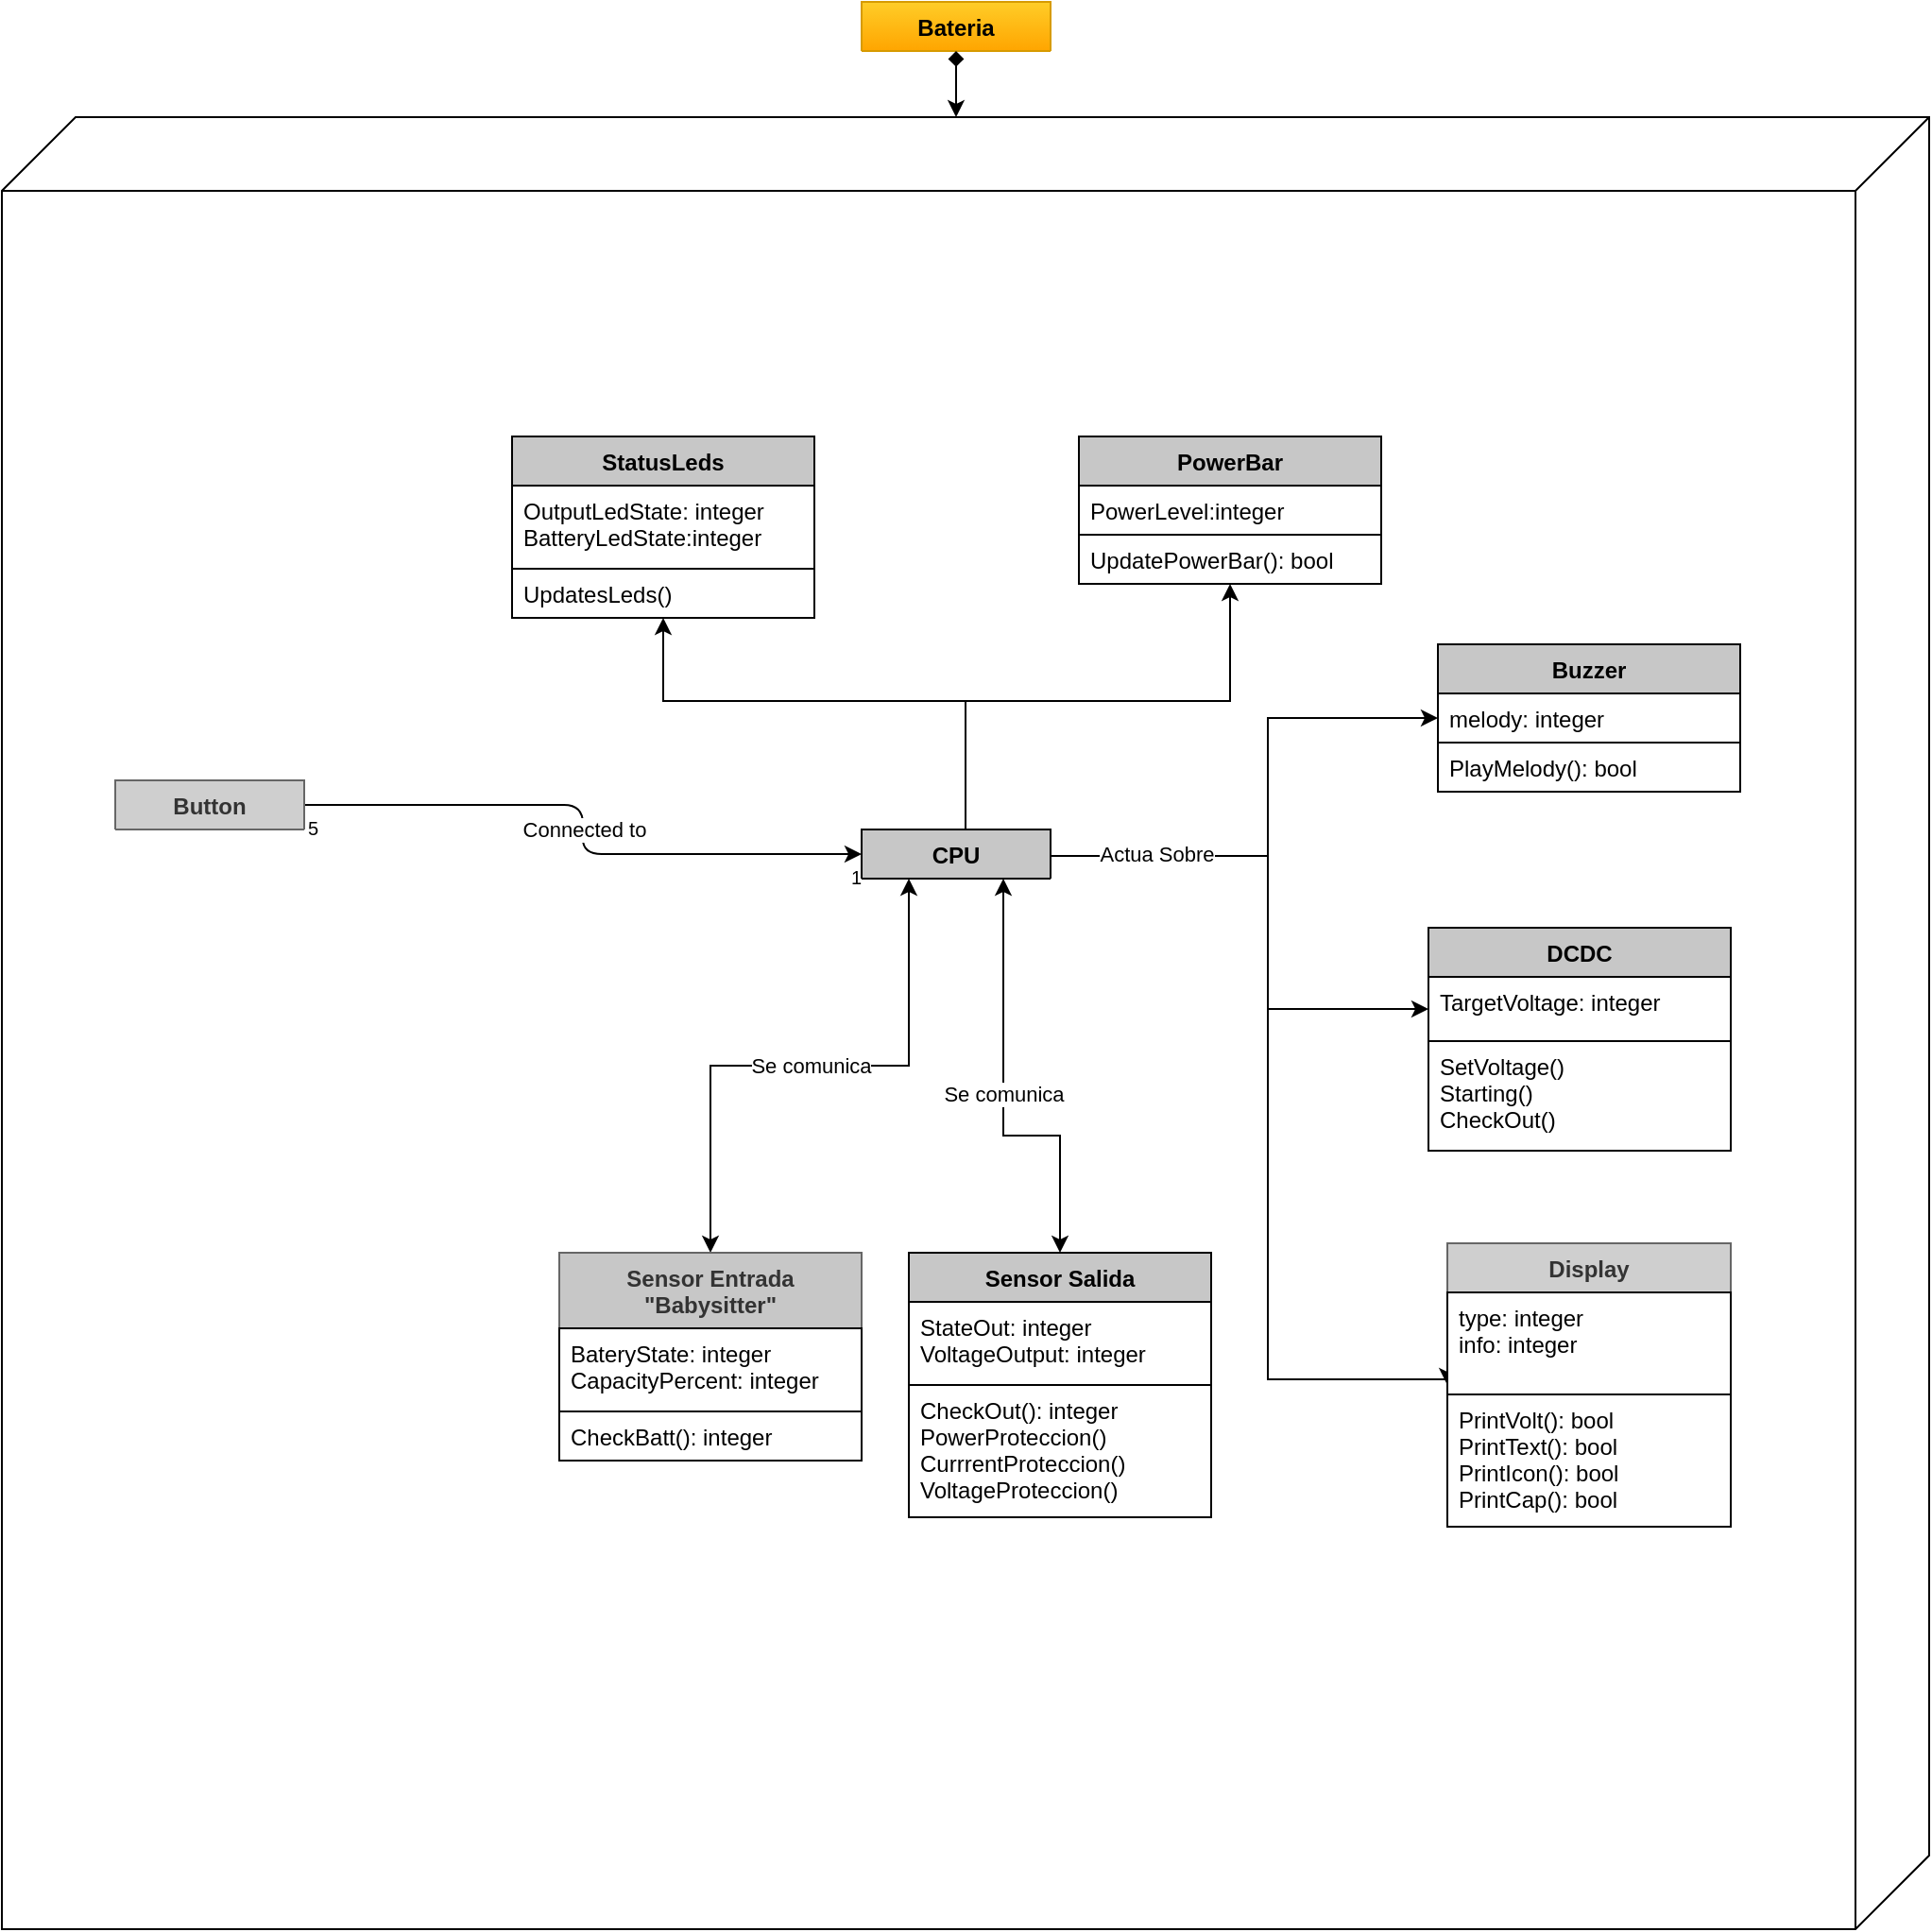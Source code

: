 <mxfile version="14.2.4" type="embed">
    <diagram name="Page-1" id="c4acf3e9-155e-7222-9cf6-157b1a14988f">
        <mxGraphModel dx="1001" dy="574" grid="1" gridSize="10" guides="1" tooltips="1" connect="1" arrows="1" fold="1" page="1" pageScale="1" pageWidth="1169" pageHeight="827" background="#ffffff" math="0" shadow="0">
            <root>
                <mxCell id="0"/>
                <mxCell id="xz3UGmXirjeHPVvn3eTa-82" value="Block" style="locked=1;" parent="0"/>
                <mxCell id="xz3UGmXirjeHPVvn3eTa-83" value="" style="verticalAlign=top;align=left;spacingTop=8;spacingLeft=2;spacingRight=12;shape=cube;size=39;direction=south;fontStyle=4;html=1;strokeColor=#000000;fillColor=#ffffff;gradientColor=none;" parent="xz3UGmXirjeHPVvn3eTa-82" vertex="1">
                    <mxGeometry x="80" y="81" width="1020" height="959" as="geometry"/>
                </mxCell>
                <mxCell id="1" parent="0"/>
                <mxCell id="xz3UGmXirjeHPVvn3eTa-5" value="Bateria" style="swimlane;fontStyle=1;align=center;verticalAlign=top;childLayout=stackLayout;horizontal=1;startSize=26;horizontalStack=0;resizeParent=1;resizeParentMax=0;resizeLast=0;collapsible=1;marginBottom=0;fillColor=#ffcd28;strokeColor=#d79b00;gradientColor=#ffa500;" parent="1" vertex="1" collapsed="1">
                    <mxGeometry x="535" y="20" width="100" height="26" as="geometry">
                        <mxRectangle x="535" y="20" width="160" height="52" as="alternateBounds"/>
                    </mxGeometry>
                </mxCell>
                <mxCell id="xz3UGmXirjeHPVvn3eTa-6" value="SerialNumber:" style="text;strokeColor=#000000;fillColor=#ffffff;align=left;verticalAlign=top;spacingLeft=4;spacingRight=4;overflow=hidden;rotatable=0;points=[[0,0.5],[1,0.5]];portConstraint=eastwest;" parent="xz3UGmXirjeHPVvn3eTa-5" vertex="1">
                    <mxGeometry y="26" width="100" height="26" as="geometry"/>
                </mxCell>
                <mxCell id="xz3UGmXirjeHPVvn3eTa-64" value="" style="edgeStyle=orthogonalEdgeStyle;rounded=0;orthogonalLoop=1;jettySize=auto;html=1;entryX=0;entryY=0.5;entryDx=0;entryDy=0;startArrow=none;startFill=0;endArrow=classic;endFill=1;" parent="1" source="xz3UGmXirjeHPVvn3eTa-1" target="xz3UGmXirjeHPVvn3eTa-49" edge="1">
                    <mxGeometry x="-0.676" relative="1" as="geometry">
                        <Array as="points">
                            <mxPoint x="750" y="472"/>
                            <mxPoint x="750" y="399"/>
                        </Array>
                        <mxPoint as="offset"/>
                    </mxGeometry>
                </mxCell>
                <mxCell id="xz3UGmXirjeHPVvn3eTa-78" value="Se comunica" style="edgeStyle=orthogonalEdgeStyle;rounded=0;orthogonalLoop=1;jettySize=auto;html=1;entryX=0.5;entryY=0;entryDx=0;entryDy=0;startArrow=classic;startFill=1;endArrow=classic;endFill=1;exitX=0.25;exitY=1;exitDx=0;exitDy=0;" parent="1" source="xz3UGmXirjeHPVvn3eTa-1" target="xz3UGmXirjeHPVvn3eTa-21" edge="1">
                    <mxGeometry relative="1" as="geometry">
                        <mxPoint x="560" y="550" as="sourcePoint"/>
                    </mxGeometry>
                </mxCell>
                <mxCell id="xz3UGmXirjeHPVvn3eTa-79" value="Se comunica" style="edgeStyle=orthogonalEdgeStyle;rounded=0;orthogonalLoop=1;jettySize=auto;html=1;entryX=0.5;entryY=0;entryDx=0;entryDy=0;startArrow=classic;startFill=1;endArrow=classic;endFill=1;exitX=0.75;exitY=1;exitDx=0;exitDy=0;" parent="1" source="xz3UGmXirjeHPVvn3eTa-1" target="xz3UGmXirjeHPVvn3eTa-13" edge="1">
                    <mxGeometry relative="1" as="geometry">
                        <mxPoint x="700" y="560" as="sourcePoint"/>
                        <Array as="points">
                            <mxPoint x="610" y="620"/>
                            <mxPoint x="640" y="620"/>
                        </Array>
                    </mxGeometry>
                </mxCell>
                <mxCell id="xz3UGmXirjeHPVvn3eTa-66" value="Connected to" style="endArrow=classic;html=1;endSize=6;startArrow=none;startSize=6;startFill=0;edgeStyle=orthogonalEdgeStyle;endFill=1;" parent="1" source="xz3UGmXirjeHPVvn3eTa-9" target="xz3UGmXirjeHPVvn3eTa-1" edge="1">
                    <mxGeometry relative="1" as="geometry">
                        <mxPoint x="290" y="450" as="sourcePoint"/>
                        <mxPoint x="740" y="660" as="targetPoint"/>
                    </mxGeometry>
                </mxCell>
                <mxCell id="xz3UGmXirjeHPVvn3eTa-67" value="5" style="resizable=0;html=1;align=left;verticalAlign=top;labelBackgroundColor=#ffffff;fontSize=10;" parent="xz3UGmXirjeHPVvn3eTa-66" connectable="0" vertex="1">
                    <mxGeometry x="-1" relative="1" as="geometry"/>
                </mxCell>
                <mxCell id="xz3UGmXirjeHPVvn3eTa-68" value="1" style="resizable=0;html=1;align=right;verticalAlign=top;labelBackgroundColor=#ffffff;fontSize=10;" parent="xz3UGmXirjeHPVvn3eTa-66" connectable="0" vertex="1">
                    <mxGeometry x="1" relative="1" as="geometry"/>
                </mxCell>
                <mxCell id="xz3UGmXirjeHPVvn3eTa-81" style="edgeStyle=orthogonalEdgeStyle;rounded=0;orthogonalLoop=1;jettySize=auto;html=1;entryX=0;entryY=0;entryDx=0;entryDy=555;entryPerimeter=0;startArrow=diamond;startFill=1;endArrow=classic;endFill=1;" parent="1" source="xz3UGmXirjeHPVvn3eTa-5" edge="1">
                    <mxGeometry relative="1" as="geometry">
                        <mxPoint x="585" y="81" as="targetPoint"/>
                    </mxGeometry>
                </mxCell>
                <mxCell id="xz3UGmXirjeHPVvn3eTa-86" value="" style="edgeStyle=orthogonalEdgeStyle;rounded=0;orthogonalLoop=1;jettySize=auto;html=1;exitX=1;exitY=0.5;exitDx=0;exitDy=0;startArrow=none;startFill=0;endArrow=classic;endFill=1;entryX=0;entryY=0.5;entryDx=0;entryDy=0;" parent="1" source="xz3UGmXirjeHPVvn3eTa-1" target="xz3UGmXirjeHPVvn3eTa-76" edge="1">
                    <mxGeometry x="-0.598" relative="1" as="geometry">
                        <Array as="points">
                            <mxPoint x="750" y="472"/>
                            <mxPoint x="750" y="553"/>
                        </Array>
                        <mxPoint as="offset"/>
                    </mxGeometry>
                </mxCell>
                <mxCell id="xz3UGmXirjeHPVvn3eTa-87" value="" style="edgeStyle=orthogonalEdgeStyle;rounded=0;orthogonalLoop=1;jettySize=auto;html=1;exitX=1;exitY=0.5;exitDx=0;exitDy=0;entryX=0;entryY=0.5;entryDx=0;entryDy=0;startArrow=none;startFill=0;endArrow=classic;endFill=1;" parent="1" source="xz3UGmXirjeHPVvn3eTa-1" target="xz3UGmXirjeHPVvn3eTa-41" edge="1">
                    <mxGeometry x="-0.757" relative="1" as="geometry">
                        <Array as="points">
                            <mxPoint x="750" y="472"/>
                            <mxPoint x="750" y="749"/>
                        </Array>
                        <mxPoint as="offset"/>
                    </mxGeometry>
                </mxCell>
                <mxCell id="xz3UGmXirjeHPVvn3eTa-90" value="Actua Sobre" style="edgeLabel;html=1;align=center;verticalAlign=middle;resizable=0;points=[];" parent="xz3UGmXirjeHPVvn3eTa-87" vertex="1" connectable="0">
                    <mxGeometry x="-0.676" y="-2" relative="1" as="geometry">
                        <mxPoint x="-22.33" y="-3" as="offset"/>
                    </mxGeometry>
                </mxCell>
                <mxCell id="xz3UGmXirjeHPVvn3eTa-49" value="Buzzer" style="swimlane;fontStyle=1;align=center;verticalAlign=top;childLayout=stackLayout;horizontal=1;startSize=26;horizontalStack=0;resizeParent=1;resizeParentMax=0;resizeLast=0;collapsible=1;marginBottom=0;fillColor=#c7c7c7;" parent="1" vertex="1">
                    <mxGeometry x="840" y="360" width="160" height="78" as="geometry">
                        <mxRectangle x="840" y="150" width="100" height="26" as="alternateBounds"/>
                    </mxGeometry>
                </mxCell>
                <mxCell id="xz3UGmXirjeHPVvn3eTa-56" value="melody: integer" style="text;strokeColor=#000000;fillColor=#ffffff;align=left;verticalAlign=top;spacingLeft=4;spacingRight=4;overflow=hidden;rotatable=0;points=[[0,0.5],[1,0.5]];portConstraint=eastwest;" parent="xz3UGmXirjeHPVvn3eTa-49" vertex="1">
                    <mxGeometry y="26" width="160" height="26" as="geometry"/>
                </mxCell>
                <mxCell id="xz3UGmXirjeHPVvn3eTa-71" value="PlayMelody(): bool&#10;" style="text;strokeColor=#000000;fillColor=#ffffff;align=left;verticalAlign=top;spacingLeft=4;spacingRight=4;overflow=hidden;rotatable=0;points=[[0,0.5],[1,0.5]];portConstraint=eastwest;" parent="xz3UGmXirjeHPVvn3eTa-49" vertex="1">
                    <mxGeometry y="52" width="160" height="26" as="geometry"/>
                </mxCell>
                <mxCell id="xz3UGmXirjeHPVvn3eTa-33" value="DCDC" style="swimlane;fontStyle=1;align=center;verticalAlign=top;childLayout=stackLayout;horizontal=1;startSize=26;horizontalStack=0;resizeParent=1;resizeParentMax=0;resizeLast=0;collapsible=1;marginBottom=0;fillColor=#c7c7c7;" parent="1" vertex="1">
                    <mxGeometry x="835" y="510" width="160" height="118" as="geometry">
                        <mxRectangle x="840" y="201" width="100" height="26" as="alternateBounds"/>
                    </mxGeometry>
                </mxCell>
                <mxCell id="xz3UGmXirjeHPVvn3eTa-76" value="TargetVoltage: integer" style="text;strokeColor=#000000;fillColor=#ffffff;align=left;verticalAlign=top;spacingLeft=4;spacingRight=4;overflow=hidden;rotatable=0;points=[[0,0.5],[1,0.5]];portConstraint=eastwest;" parent="xz3UGmXirjeHPVvn3eTa-33" vertex="1">
                    <mxGeometry y="26" width="160" height="34" as="geometry"/>
                </mxCell>
                <mxCell id="xz3UGmXirjeHPVvn3eTa-77" value="SetVoltage()&#10;Starting()&#10;CheckOut()" style="text;strokeColor=#000000;fillColor=#ffffff;align=left;verticalAlign=top;spacingLeft=4;spacingRight=4;overflow=hidden;rotatable=0;points=[[0,0.5],[1,0.5]];portConstraint=eastwest;" parent="xz3UGmXirjeHPVvn3eTa-33" vertex="1">
                    <mxGeometry y="60" width="160" height="58" as="geometry"/>
                </mxCell>
                <mxCell id="xz3UGmXirjeHPVvn3eTa-9" value="Button" style="swimlane;fontStyle=1;align=center;verticalAlign=top;childLayout=stackLayout;horizontal=1;startSize=26;horizontalStack=0;resizeParent=1;resizeParentMax=0;resizeLast=0;collapsible=1;marginBottom=0;fillColor=#CFCFCF;strokeColor=#666666;fontColor=#333333;" parent="1" vertex="1" collapsed="1">
                    <mxGeometry x="140" y="432" width="100" height="26" as="geometry">
                        <mxRectangle x="140" y="432" width="160" height="78" as="alternateBounds"/>
                    </mxGeometry>
                </mxCell>
                <mxCell id="xz3UGmXirjeHPVvn3eTa-62" value="event: integer" style="text;strokeColor=#000000;fillColor=#ffffff;align=left;verticalAlign=top;spacingLeft=4;spacingRight=4;overflow=hidden;rotatable=0;points=[[0,0.5],[1,0.5]];portConstraint=eastwest;" parent="xz3UGmXirjeHPVvn3eTa-9" vertex="1">
                    <mxGeometry y="26" width="100" height="26" as="geometry"/>
                </mxCell>
                <mxCell id="xz3UGmXirjeHPVvn3eTa-12" value="ReadDpadEvent(): integer" style="text;strokeColor=#000000;fillColor=#ffffff;align=left;verticalAlign=top;spacingLeft=4;spacingRight=4;overflow=hidden;rotatable=0;points=[[0,0.5],[1,0.5]];portConstraint=eastwest;" parent="xz3UGmXirjeHPVvn3eTa-9" vertex="1">
                    <mxGeometry y="52" width="100" height="26" as="geometry"/>
                </mxCell>
                <mxCell id="xz3UGmXirjeHPVvn3eTa-13" value="Sensor Salida" style="swimlane;fontStyle=1;align=center;verticalAlign=top;childLayout=stackLayout;horizontal=1;startSize=26;horizontalStack=0;resizeParent=1;resizeParentMax=0;resizeLast=0;collapsible=1;marginBottom=0;fillColor=#c7c7c7;" parent="1" vertex="1">
                    <mxGeometry x="560" y="682" width="160" height="140" as="geometry">
                        <mxRectangle x="730" y="440" width="100" height="26" as="alternateBounds"/>
                    </mxGeometry>
                </mxCell>
                <mxCell id="xz3UGmXirjeHPVvn3eTa-74" value="StateOut: integer&#10;VoltageOutput: integer" style="text;strokeColor=#000000;fillColor=#ffffff;align=left;verticalAlign=top;spacingLeft=4;spacingRight=4;overflow=hidden;rotatable=0;points=[[0,0.5],[1,0.5]];portConstraint=eastwest;" parent="xz3UGmXirjeHPVvn3eTa-13" vertex="1">
                    <mxGeometry y="26" width="160" height="44" as="geometry"/>
                </mxCell>
                <mxCell id="xz3UGmXirjeHPVvn3eTa-75" value="CheckOut(): integer&#10;PowerProteccion()&#10;CurrrentProteccion()&#10;VoltageProteccion()" style="text;strokeColor=#000000;fillColor=#ffffff;align=left;verticalAlign=top;spacingLeft=4;spacingRight=4;overflow=hidden;rotatable=0;points=[[0,0.5],[1,0.5]];portConstraint=eastwest;" parent="xz3UGmXirjeHPVvn3eTa-13" vertex="1">
                    <mxGeometry y="70" width="160" height="70" as="geometry"/>
                </mxCell>
                <mxCell id="xz3UGmXirjeHPVvn3eTa-21" value="Sensor Entrada&#10;&quot;Babysitter&quot;" style="swimlane;fontStyle=1;align=center;verticalAlign=top;childLayout=stackLayout;horizontal=1;startSize=40;horizontalStack=0;resizeParent=1;resizeParentMax=0;resizeLast=0;collapsible=1;marginBottom=0;fillColor=#C7C7C7;strokeColor=#666666;fontColor=#333333;" parent="1" vertex="1">
                    <mxGeometry x="375" y="682" width="160" height="110" as="geometry">
                        <mxRectangle x="260" y="414" width="100" height="26" as="alternateBounds"/>
                    </mxGeometry>
                </mxCell>
                <mxCell id="xz3UGmXirjeHPVvn3eTa-26" value="BateryState: integer&#10;CapacityPercent: integer" style="text;strokeColor=#000000;fillColor=#ffffff;align=left;verticalAlign=top;spacingLeft=4;spacingRight=4;overflow=hidden;rotatable=0;points=[[0,0.5],[1,0.5]];portConstraint=eastwest;" parent="xz3UGmXirjeHPVvn3eTa-21" vertex="1">
                    <mxGeometry y="40" width="160" height="44" as="geometry"/>
                </mxCell>
                <mxCell id="xz3UGmXirjeHPVvn3eTa-70" value="CheckBatt(): integer" style="text;strokeColor=#000000;fillColor=#ffffff;align=left;verticalAlign=top;spacingLeft=4;spacingRight=4;overflow=hidden;rotatable=0;points=[[0,0.5],[1,0.5]];portConstraint=eastwest;" parent="xz3UGmXirjeHPVvn3eTa-21" vertex="1">
                    <mxGeometry y="84" width="160" height="26" as="geometry"/>
                </mxCell>
                <mxCell id="jemLrF2ofR5O3yfcIOmH-8" style="edgeStyle=orthogonalEdgeStyle;rounded=0;orthogonalLoop=1;jettySize=auto;html=1;labelBackgroundColor=#FFFFC0;startArrow=none;startFill=0;endArrow=classic;endFill=1;strokeColor=#000000;fontSize=40;" parent="1" source="xz3UGmXirjeHPVvn3eTa-1" target="jemLrF2ofR5O3yfcIOmH-4" edge="1">
                    <mxGeometry relative="1" as="geometry">
                        <Array as="points">
                            <mxPoint x="590" y="390"/>
                            <mxPoint x="730" y="390"/>
                        </Array>
                    </mxGeometry>
                </mxCell>
                <mxCell id="jemLrF2ofR5O3yfcIOmH-9" style="edgeStyle=orthogonalEdgeStyle;rounded=0;orthogonalLoop=1;jettySize=auto;html=1;labelBackgroundColor=#FFFFC0;startArrow=none;startFill=0;endArrow=classic;endFill=1;strokeColor=#000000;fontSize=40;" parent="1" source="xz3UGmXirjeHPVvn3eTa-1" target="jemLrF2ofR5O3yfcIOmH-1" edge="1">
                    <mxGeometry relative="1" as="geometry">
                        <Array as="points">
                            <mxPoint x="590" y="390"/>
                            <mxPoint x="430" y="390"/>
                        </Array>
                    </mxGeometry>
                </mxCell>
                <mxCell id="jemLrF2ofR5O3yfcIOmH-1" value="StatusLeds" style="swimlane;fontStyle=1;align=center;verticalAlign=top;childLayout=stackLayout;horizontal=1;startSize=26;horizontalStack=0;resizeParent=1;resizeParentMax=0;resizeLast=0;collapsible=1;marginBottom=0;fillColor=#c7c7c7;" parent="1" vertex="1">
                    <mxGeometry x="350" y="250" width="160" height="96" as="geometry">
                        <mxRectangle x="840" y="150" width="100" height="26" as="alternateBounds"/>
                    </mxGeometry>
                </mxCell>
                <mxCell id="jemLrF2ofR5O3yfcIOmH-2" value="OutputLedState: integer&#10;BatteryLedState:integer&#10;" style="text;strokeColor=#000000;fillColor=#ffffff;align=left;verticalAlign=top;spacingLeft=4;spacingRight=4;overflow=hidden;rotatable=0;points=[[0,0.5],[1,0.5]];portConstraint=eastwest;" parent="jemLrF2ofR5O3yfcIOmH-1" vertex="1">
                    <mxGeometry y="26" width="160" height="44" as="geometry"/>
                </mxCell>
                <mxCell id="jemLrF2ofR5O3yfcIOmH-3" value="UpdatesLeds()" style="text;strokeColor=#000000;fillColor=#ffffff;align=left;verticalAlign=top;spacingLeft=4;spacingRight=4;overflow=hidden;rotatable=0;points=[[0,0.5],[1,0.5]];portConstraint=eastwest;" parent="jemLrF2ofR5O3yfcIOmH-1" vertex="1">
                    <mxGeometry y="70" width="160" height="26" as="geometry"/>
                </mxCell>
                <mxCell id="jemLrF2ofR5O3yfcIOmH-4" value="PowerBar" style="swimlane;fontStyle=1;align=center;verticalAlign=top;childLayout=stackLayout;horizontal=1;startSize=26;horizontalStack=0;resizeParent=1;resizeParentMax=0;resizeLast=0;collapsible=1;marginBottom=0;fillColor=#c7c7c7;" parent="1" vertex="1">
                    <mxGeometry x="650" y="250" width="160" height="78" as="geometry">
                        <mxRectangle x="840" y="150" width="100" height="26" as="alternateBounds"/>
                    </mxGeometry>
                </mxCell>
                <mxCell id="jemLrF2ofR5O3yfcIOmH-5" value="PowerLevel:integer" style="text;strokeColor=#000000;fillColor=#ffffff;align=left;verticalAlign=top;spacingLeft=4;spacingRight=4;overflow=hidden;rotatable=0;points=[[0,0.5],[1,0.5]];portConstraint=eastwest;" parent="jemLrF2ofR5O3yfcIOmH-4" vertex="1">
                    <mxGeometry y="26" width="160" height="26" as="geometry"/>
                </mxCell>
                <mxCell id="jemLrF2ofR5O3yfcIOmH-6" value="UpdatePowerBar(): bool" style="text;strokeColor=#000000;fillColor=#ffffff;align=left;verticalAlign=top;spacingLeft=4;spacingRight=4;overflow=hidden;rotatable=0;points=[[0,0.5],[1,0.5]];portConstraint=eastwest;" parent="jemLrF2ofR5O3yfcIOmH-4" vertex="1">
                    <mxGeometry y="52" width="160" height="26" as="geometry"/>
                </mxCell>
                <mxCell id="xz3UGmXirjeHPVvn3eTa-1" value="CPU" style="swimlane;fontStyle=1;align=center;verticalAlign=top;childLayout=stackLayout;horizontal=1;startSize=26;horizontalStack=0;resizeParent=1;resizeParentMax=0;resizeLast=0;collapsible=1;marginBottom=0;fillColor=#c7c7c7;" parent="1" vertex="1" collapsed="1">
                    <mxGeometry x="535" y="458" width="100" height="26" as="geometry">
                        <mxRectangle x="510" y="432" width="160" height="80" as="alternateBounds"/>
                    </mxGeometry>
                </mxCell>
                <mxCell id="xz3UGmXirjeHPVvn3eTa-54" value="" style="text;strokeColor=#000000;fillColor=#ffffff;align=left;verticalAlign=top;spacingLeft=4;spacingRight=4;overflow=hidden;rotatable=0;points=[[0,0.5],[1,0.5]];portConstraint=eastwest;" parent="xz3UGmXirjeHPVvn3eTa-1" vertex="1">
                    <mxGeometry y="26" width="100" height="26" as="geometry"/>
                </mxCell>
                <mxCell id="xz3UGmXirjeHPVvn3eTa-28" value="" style="text;strokeColor=#000000;fillColor=#ffffff;align=left;verticalAlign=top;spacingLeft=4;spacingRight=4;overflow=hidden;rotatable=0;points=[[0,0.5],[1,0.5]];portConstraint=eastwest;" parent="xz3UGmXirjeHPVvn3eTa-1" vertex="1">
                    <mxGeometry y="52" width="100" height="28" as="geometry"/>
                </mxCell>
                <mxCell id="xz3UGmXirjeHPVvn3eTa-41" value="Display" style="swimlane;fontStyle=1;align=center;verticalAlign=top;childLayout=stackLayout;horizontal=1;startSize=26;horizontalStack=0;resizeParent=1;resizeParentMax=0;resizeLast=0;collapsible=1;marginBottom=0;fillColor=#CFCFCF;strokeColor=#666666;fontColor=#333333;" parent="1" vertex="1">
                    <mxGeometry x="845" y="677" width="150" height="150" as="geometry">
                        <mxRectangle x="840" y="320" width="100" height="26" as="alternateBounds"/>
                    </mxGeometry>
                </mxCell>
                <mxCell id="xz3UGmXirjeHPVvn3eTa-46" value="type: integer&#10;info: integer" style="text;strokeColor=#000000;fillColor=#ffffff;align=left;verticalAlign=top;spacingLeft=4;spacingRight=4;overflow=hidden;rotatable=0;points=[[0,0.5],[1,0.5]];portConstraint=eastwest;gradientColor=none;" parent="xz3UGmXirjeHPVvn3eTa-41" vertex="1">
                    <mxGeometry y="26" width="150" height="54" as="geometry"/>
                </mxCell>
                <mxCell id="xz3UGmXirjeHPVvn3eTa-48" value="PrintVolt(): bool&#10;PrintText(): bool&#10;PrintIcon(): bool&#10;PrintCap(): bool" style="text;strokeColor=#000000;fillColor=#ffffff;align=left;verticalAlign=top;spacingLeft=4;spacingRight=4;overflow=hidden;rotatable=0;points=[[0,0.5],[1,0.5]];portConstraint=eastwest;" parent="xz3UGmXirjeHPVvn3eTa-41" vertex="1">
                    <mxGeometry y="80" width="150" height="70" as="geometry"/>
                </mxCell>
            </root>
        </mxGraphModel>
    </diagram>
</mxfile>